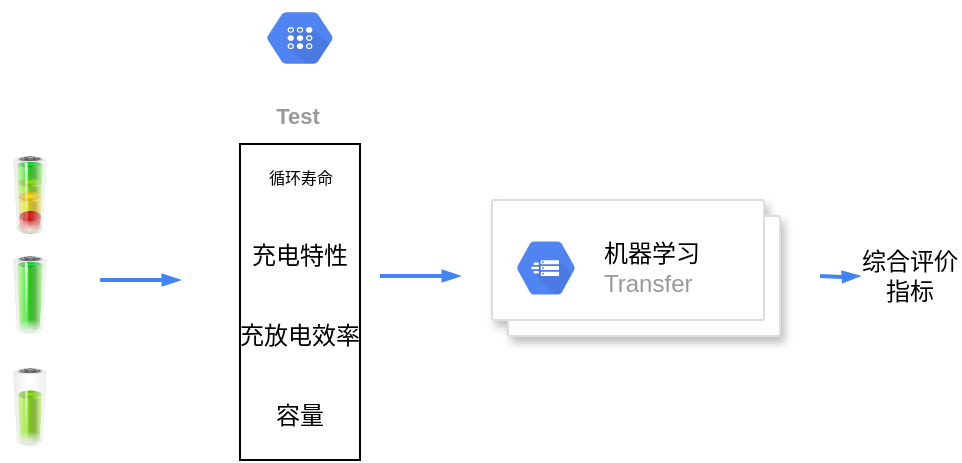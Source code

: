 <mxfile version="13.8.1" type="github">
  <diagram id="f106602c-feb2-e66a-4537-3a34d633f6aa" name="Page-1">
    <mxGraphModel dx="979" dy="498" grid="1" gridSize="10" guides="1" tooltips="1" connect="1" arrows="1" fold="1" page="1" pageScale="1" pageWidth="1169" pageHeight="827" background="#ffffff" math="0" shadow="0">
      <root>
        <mxCell id="0" />
        <mxCell id="1" parent="0" />
        <mxCell id="twlpsJDJIZV7ccSAEu-v-691" value="" style="image;html=1;image=img/lib/clip_art/general/Battery_allstates_128x128.png" vertex="1" parent="1">
          <mxGeometry x="250" y="308" width="30" height="40" as="geometry" />
        </mxCell>
        <mxCell id="twlpsJDJIZV7ccSAEu-v-692" value="" style="image;html=1;image=img/lib/clip_art/general/Battery_100_128x128.png" vertex="1" parent="1">
          <mxGeometry x="250" y="358" width="30" height="40" as="geometry" />
        </mxCell>
        <mxCell id="twlpsJDJIZV7ccSAEu-v-695" value="&lt;br&gt;Test&amp;nbsp;" style="html=1;fillColor=#5184F3;strokeColor=none;verticalAlign=top;labelPosition=center;verticalLabelPosition=bottom;align=center;spacingTop=-6;fontSize=11;fontStyle=1;fontColor=#999999;shape=mxgraph.gcp2.hexIcon;prIcon=cloud_test_lab" vertex="1" parent="1">
          <mxGeometry x="375" y="230" width="50" height="38" as="geometry" />
        </mxCell>
        <mxCell id="twlpsJDJIZV7ccSAEu-v-701" value="" style="edgeStyle=orthogonalEdgeStyle;fontSize=12;html=1;endArrow=blockThin;endFill=1;rounded=0;strokeWidth=2;endSize=4;startSize=4;dashed=0;strokeColor=#4284F3;" edge="1" parent="1">
          <mxGeometry width="100" relative="1" as="geometry">
            <mxPoint x="440" y="368" as="sourcePoint" />
            <mxPoint x="480" y="368" as="targetPoint" />
          </mxGeometry>
        </mxCell>
        <mxCell id="twlpsJDJIZV7ccSAEu-v-703" value="" style="edgeStyle=orthogonalEdgeStyle;fontSize=12;html=1;endArrow=blockThin;endFill=1;rounded=0;strokeWidth=2;endSize=4;startSize=4;dashed=0;strokeColor=#4284F3;" edge="1" parent="1">
          <mxGeometry width="100" relative="1" as="geometry">
            <mxPoint x="300" y="370" as="sourcePoint" />
            <mxPoint x="340.0" y="370" as="targetPoint" />
          </mxGeometry>
        </mxCell>
        <mxCell id="twlpsJDJIZV7ccSAEu-v-704" value="" style="rounded=0;whiteSpace=wrap;html=1;" vertex="1" parent="1">
          <mxGeometry x="370" y="302" width="60" height="158" as="geometry" />
        </mxCell>
        <mxCell id="twlpsJDJIZV7ccSAEu-v-705" value="&lt;span&gt;&lt;font style=&quot;font-size: 8px&quot;&gt;循环寿命&lt;/font&gt;&lt;/span&gt;" style="text;html=1;strokeColor=none;fillColor=none;align=center;verticalAlign=middle;whiteSpace=wrap;rounded=0;" vertex="1" parent="1">
          <mxGeometry x="372.5" y="308" width="55" height="20" as="geometry" />
        </mxCell>
        <mxCell id="twlpsJDJIZV7ccSAEu-v-709" value="&lt;font style=&quot;font-size: 12px&quot;&gt;充电特性&lt;/font&gt;" style="text;html=1;strokeColor=none;fillColor=none;align=center;verticalAlign=middle;whiteSpace=wrap;rounded=0;" vertex="1" parent="1">
          <mxGeometry x="365" y="348" width="70" height="20" as="geometry" />
        </mxCell>
        <mxCell id="twlpsJDJIZV7ccSAEu-v-710" value="&lt;font style=&quot;font-size: 12px&quot;&gt;充放电效率&lt;/font&gt;" style="text;html=1;strokeColor=none;fillColor=none;align=center;verticalAlign=middle;whiteSpace=wrap;rounded=0;" vertex="1" parent="1">
          <mxGeometry x="360" y="388" width="80" height="20" as="geometry" />
        </mxCell>
        <mxCell id="twlpsJDJIZV7ccSAEu-v-712" value="&lt;span&gt;&lt;font style=&quot;font-size: 12px&quot;&gt;容量&lt;/font&gt;&lt;/span&gt;" style="text;html=1;strokeColor=none;fillColor=none;align=center;verticalAlign=middle;whiteSpace=wrap;rounded=0;" vertex="1" parent="1">
          <mxGeometry x="380" y="428" width="40" height="20" as="geometry" />
        </mxCell>
        <mxCell id="twlpsJDJIZV7ccSAEu-v-713" value="" style="shape=mxgraph.gcp2.doubleRect;strokeColor=#dddddd;shadow=1;strokeWidth=1;" vertex="1" parent="1">
          <mxGeometry x="496" y="330" width="144" height="68" as="geometry" />
        </mxCell>
        <mxCell id="twlpsJDJIZV7ccSAEu-v-714" value="&lt;font color=&quot;#000000&quot;&gt;机器学习&lt;/font&gt;&lt;br&gt;Transfer" style="dashed=0;connectable=0;html=1;fillColor=#5184F3;strokeColor=none;shape=mxgraph.gcp2.hexIcon;prIcon=transfer_appliance;part=1;labelPosition=right;verticalLabelPosition=middle;align=left;verticalAlign=middle;spacingLeft=5;fontColor=#999999;fontSize=12;" vertex="1" parent="twlpsJDJIZV7ccSAEu-v-713">
          <mxGeometry y="0.5" width="44" height="39" relative="1" as="geometry">
            <mxPoint x="5" y="-19.5" as="offset" />
          </mxGeometry>
        </mxCell>
        <mxCell id="twlpsJDJIZV7ccSAEu-v-716" value="" style="edgeStyle=orthogonalEdgeStyle;fontSize=12;html=1;endArrow=blockThin;endFill=1;rounded=0;strokeWidth=2;endSize=4;startSize=4;dashed=0;strokeColor=#4284F3;" edge="1" parent="1" target="twlpsJDJIZV7ccSAEu-v-717">
          <mxGeometry width="100" relative="1" as="geometry">
            <mxPoint x="660" y="368" as="sourcePoint" />
            <mxPoint x="700" y="368" as="targetPoint" />
          </mxGeometry>
        </mxCell>
        <mxCell id="twlpsJDJIZV7ccSAEu-v-717" value="综合评价指标" style="text;html=1;strokeColor=none;fillColor=none;align=center;verticalAlign=middle;whiteSpace=wrap;rounded=0;" vertex="1" parent="1">
          <mxGeometry x="680" y="358" width="50" height="20" as="geometry" />
        </mxCell>
        <mxCell id="twlpsJDJIZV7ccSAEu-v-718" value="" style="image;html=1;image=img/lib/clip_art/general/Battery_75_128x128.png" vertex="1" parent="1">
          <mxGeometry x="250" y="414" width="30" height="40" as="geometry" />
        </mxCell>
      </root>
    </mxGraphModel>
  </diagram>
</mxfile>
